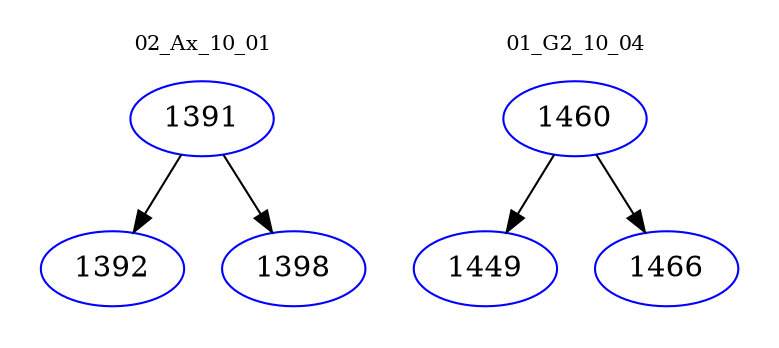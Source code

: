 digraph{
subgraph cluster_0 {
color = white
label = "02_Ax_10_01";
fontsize=10;
T0_1391 [label="1391", color="blue"]
T0_1391 -> T0_1392 [color="black"]
T0_1392 [label="1392", color="blue"]
T0_1391 -> T0_1398 [color="black"]
T0_1398 [label="1398", color="blue"]
}
subgraph cluster_1 {
color = white
label = "01_G2_10_04";
fontsize=10;
T1_1460 [label="1460", color="blue"]
T1_1460 -> T1_1449 [color="black"]
T1_1449 [label="1449", color="blue"]
T1_1460 -> T1_1466 [color="black"]
T1_1466 [label="1466", color="blue"]
}
}
